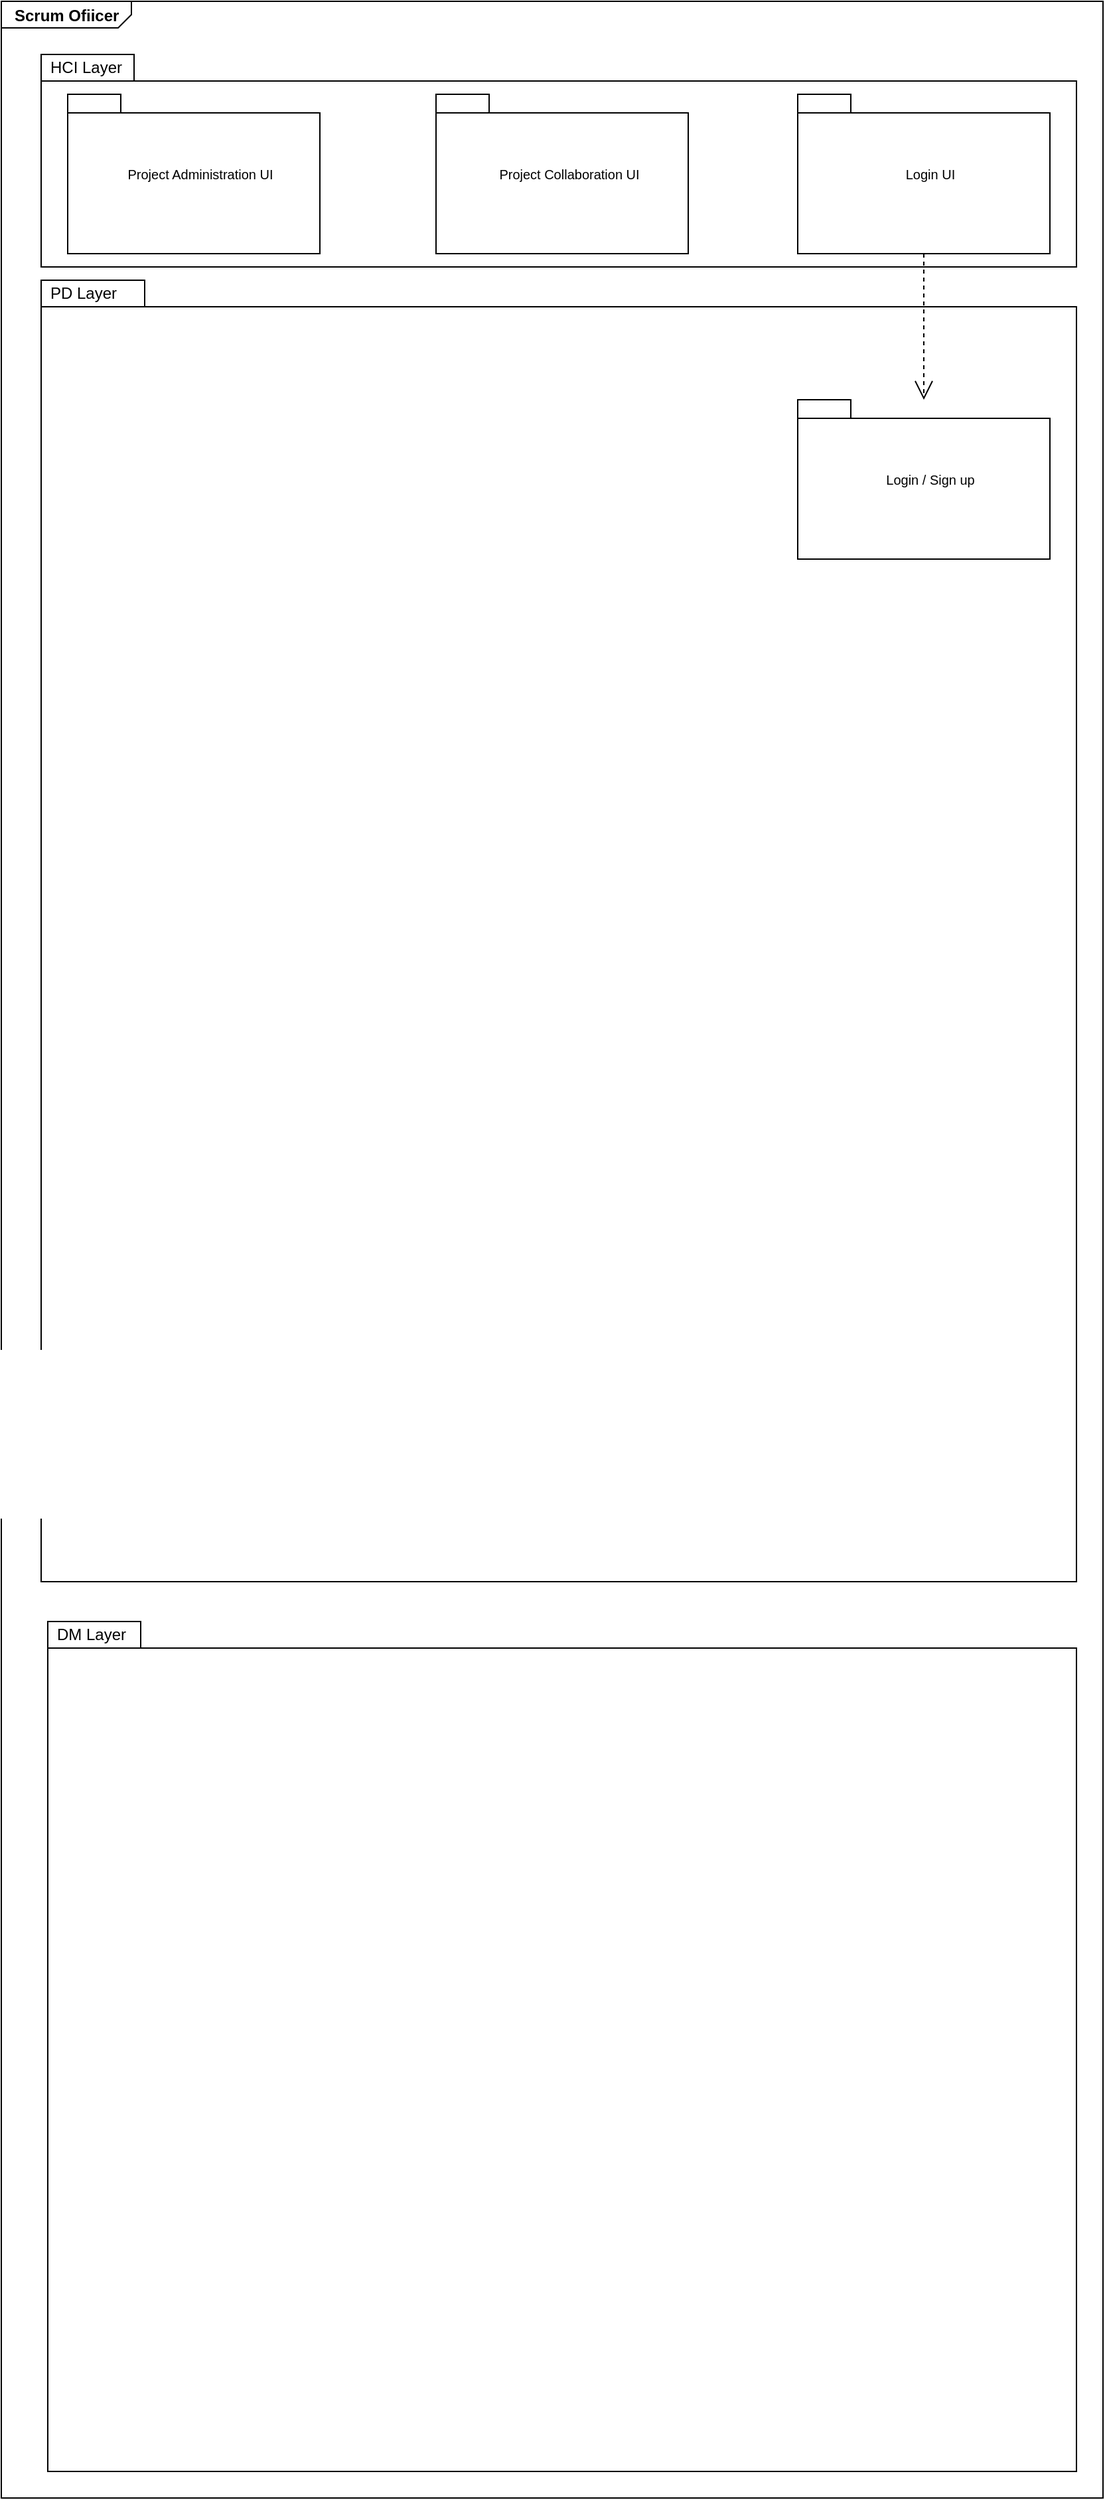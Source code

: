 <mxfile version="10.8.9" type="github"><diagram id="88sgnRYUM04agKE_pXKT" name="Page-1"><mxGraphModel dx="961" dy="549" grid="1" gridSize="10" guides="1" tooltips="1" connect="1" arrows="1" fold="1" page="1" pageScale="1" pageWidth="850" pageHeight="1100" math="0" shadow="0"><root><mxCell id="0"/><mxCell id="1" parent="0"/><mxCell id="eKkCLXQd11rvq0HAGJIM-1" value="&lt;p style=&quot;margin: 0px ; margin-top: 4px ; margin-left: 10px ; text-align: left&quot;&gt;&lt;b&gt;Scrum Ofiice&lt;/b&gt;&lt;b&gt;r&lt;/b&gt;&lt;/p&gt;" style="html=1;shape=mxgraph.sysml.package;xSize=90;align=left;spacingLeft=10;overflow=fill;strokeWidth=1;recursiveResize=0;labelX=98;" parent="1" vertex="1"><mxGeometry x="10" y="10" width="830" height="1880" as="geometry"/></mxCell><mxCell id="eKkCLXQd11rvq0HAGJIM-5" value="HCI Layer" style="shape=folder;xSize=90;align=left;spacingLeft=10;align=left;verticalAlign=top;spacingLeft=5;spacingTop=-4;tabWidth=70;tabHeight=20;tabPosition=left;html=1;strokeWidth=1;recursiveResize=0;" parent="eKkCLXQd11rvq0HAGJIM-1" vertex="1"><mxGeometry x="30" y="40" width="780" height="160" as="geometry"/></mxCell><mxCell id="eKkCLXQd11rvq0HAGJIM-20" value="PD Layer" style="shape=folder;xSize=90;align=left;spacingLeft=10;align=left;verticalAlign=top;spacingLeft=5;spacingTop=-4;tabWidth=70;tabHeight=20;tabPosition=left;html=1;strokeWidth=1;recursiveResize=0;" parent="eKkCLXQd11rvq0HAGJIM-1" vertex="1"><mxGeometry x="30" y="210" width="780" height="980" as="geometry"/></mxCell><mxCell id="eKkCLXQd11rvq0HAGJIM-21" value="DM Layer" style="shape=folder;xSize=90;align=left;spacingLeft=10;align=left;verticalAlign=top;spacingLeft=5;spacingTop=-4;tabWidth=70;tabHeight=20;tabPosition=left;html=1;strokeWidth=1;recursiveResize=0;" parent="eKkCLXQd11rvq0HAGJIM-1" vertex="1"><mxGeometry x="35" y="1220" width="775" height="640" as="geometry"/></mxCell><mxCell id="eKkCLXQd11rvq0HAGJIM-16" value="Project Administration UI" style="strokeColor=inherit;fillColor=inherit;gradientColor=inherit;shape=folder;spacingLeft=10;tabWidth=40;tabHeight=14;tabPosition=left;fontSize=10;html=1;whiteSpace=wrap;" parent="eKkCLXQd11rvq0HAGJIM-1" vertex="1"><mxGeometry x="50" y="70" width="190" height="120" as="geometry"/></mxCell><mxCell id="eKkCLXQd11rvq0HAGJIM-17" value="Project Collaboration UI" style="strokeColor=inherit;fillColor=inherit;gradientColor=inherit;shape=folder;spacingLeft=10;tabWidth=40;tabHeight=14;tabPosition=left;fontSize=10;html=1;whiteSpace=wrap;" parent="eKkCLXQd11rvq0HAGJIM-1" vertex="1"><mxGeometry x="327.5" y="70" width="190" height="120" as="geometry"/></mxCell><mxCell id="eKkCLXQd11rvq0HAGJIM-19" value="Login UI" style="strokeColor=inherit;fillColor=inherit;gradientColor=inherit;shape=folder;spacingLeft=10;tabWidth=40;tabHeight=14;tabPosition=left;fontSize=10;html=1;whiteSpace=wrap;" parent="eKkCLXQd11rvq0HAGJIM-1" vertex="1"><mxGeometry x="600" y="70" width="190" height="120" as="geometry"/></mxCell><mxCell id="E-icxGAKLbeuVfJ4R04t-8" value="Login / Sign up" style="strokeColor=inherit;fillColor=inherit;gradientColor=inherit;shape=folder;spacingLeft=10;tabWidth=40;tabHeight=14;tabPosition=left;fontSize=10;html=1;whiteSpace=wrap;" vertex="1" parent="eKkCLXQd11rvq0HAGJIM-1"><mxGeometry x="600" y="300" width="190" height="120" as="geometry"/></mxCell><mxCell id="E-icxGAKLbeuVfJ4R04t-15" value="" style="edgeStyle=none;html=1;endArrow=open;endSize=12;dashed=1;verticalAlign=bottom;" edge="1" parent="eKkCLXQd11rvq0HAGJIM-1" source="eKkCLXQd11rvq0HAGJIM-19" target="E-icxGAKLbeuVfJ4R04t-8"><mxGeometry width="160" relative="1" as="geometry"><mxPoint x="410" y="280" as="sourcePoint"/><mxPoint x="570" y="280" as="targetPoint"/></mxGeometry></mxCell></root></mxGraphModel></diagram></mxfile>